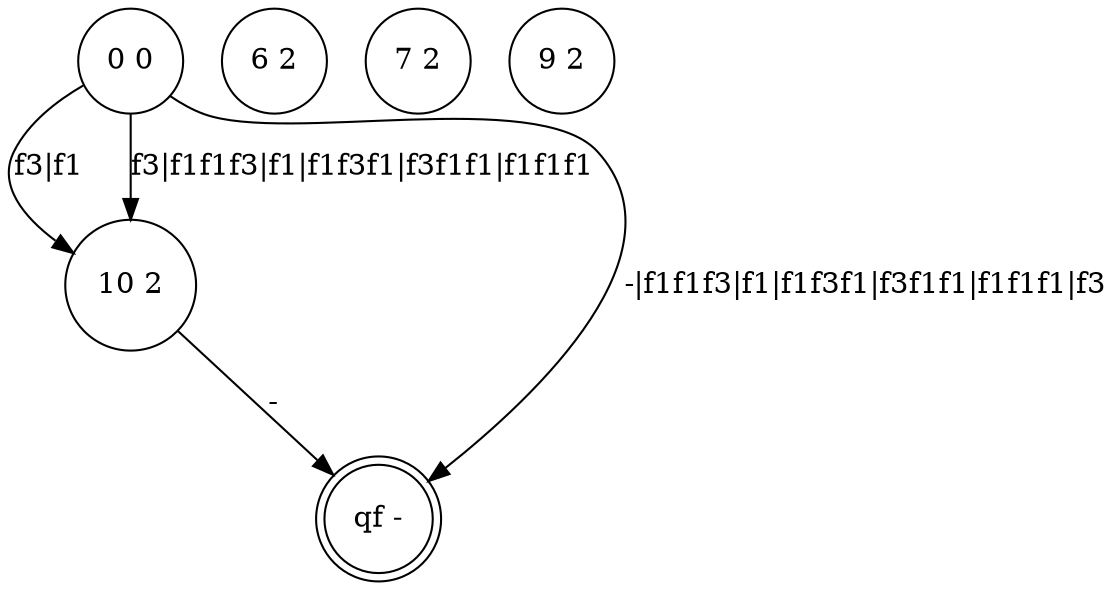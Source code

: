 digraph 44 {
	"10 2" [shape=circle]
	"6 2" [shape=circle]
	"7 2" [shape=circle]
	"9 2" [shape=circle]
	"qf -" [shape=doublecircle]
	"0 0" [shape=circle]
	"9 2" [shape=circle]
	"10 2" -> "qf -" [label="-"]
	"0 0" -> "10 2" [label="f3|f1"]
	"0 0" -> "qf -" [label="-|f1f1f3|f1|f1f3f1|f3f1f1|f1f1f1|f3"]
	"0 0" -> "10 2" [label="f3|f1f1f3|f1|f1f3f1|f3f1f1|f1f1f1"]
}
